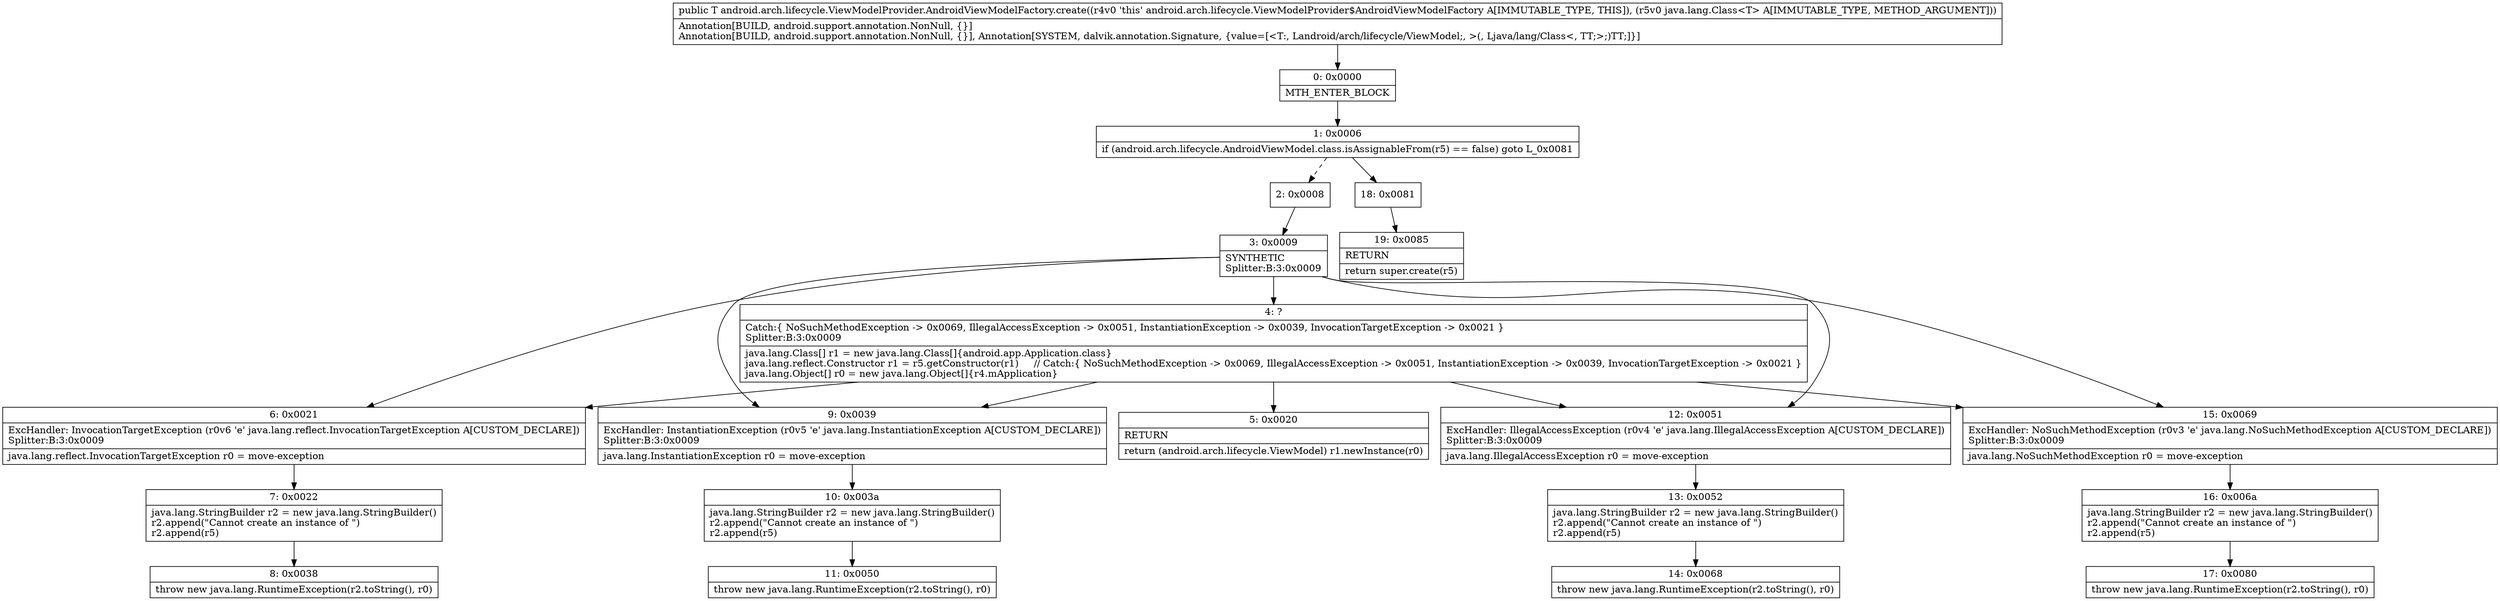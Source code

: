 digraph "CFG forandroid.arch.lifecycle.ViewModelProvider.AndroidViewModelFactory.create(Ljava\/lang\/Class;)Landroid\/arch\/lifecycle\/ViewModel;" {
Node_0 [shape=record,label="{0\:\ 0x0000|MTH_ENTER_BLOCK\l}"];
Node_1 [shape=record,label="{1\:\ 0x0006|if (android.arch.lifecycle.AndroidViewModel.class.isAssignableFrom(r5) == false) goto L_0x0081\l}"];
Node_2 [shape=record,label="{2\:\ 0x0008}"];
Node_3 [shape=record,label="{3\:\ 0x0009|SYNTHETIC\lSplitter:B:3:0x0009\l}"];
Node_4 [shape=record,label="{4\:\ ?|Catch:\{ NoSuchMethodException \-\> 0x0069, IllegalAccessException \-\> 0x0051, InstantiationException \-\> 0x0039, InvocationTargetException \-\> 0x0021 \}\lSplitter:B:3:0x0009\l|java.lang.Class[] r1 = new java.lang.Class[]\{android.app.Application.class\}\ljava.lang.reflect.Constructor r1 = r5.getConstructor(r1)     \/\/ Catch:\{ NoSuchMethodException \-\> 0x0069, IllegalAccessException \-\> 0x0051, InstantiationException \-\> 0x0039, InvocationTargetException \-\> 0x0021 \}\ljava.lang.Object[] r0 = new java.lang.Object[]\{r4.mApplication\}\l}"];
Node_5 [shape=record,label="{5\:\ 0x0020|RETURN\l|return (android.arch.lifecycle.ViewModel) r1.newInstance(r0)\l}"];
Node_6 [shape=record,label="{6\:\ 0x0021|ExcHandler: InvocationTargetException (r0v6 'e' java.lang.reflect.InvocationTargetException A[CUSTOM_DECLARE])\lSplitter:B:3:0x0009\l|java.lang.reflect.InvocationTargetException r0 = move\-exception\l}"];
Node_7 [shape=record,label="{7\:\ 0x0022|java.lang.StringBuilder r2 = new java.lang.StringBuilder()\lr2.append(\"Cannot create an instance of \")\lr2.append(r5)\l}"];
Node_8 [shape=record,label="{8\:\ 0x0038|throw new java.lang.RuntimeException(r2.toString(), r0)\l}"];
Node_9 [shape=record,label="{9\:\ 0x0039|ExcHandler: InstantiationException (r0v5 'e' java.lang.InstantiationException A[CUSTOM_DECLARE])\lSplitter:B:3:0x0009\l|java.lang.InstantiationException r0 = move\-exception\l}"];
Node_10 [shape=record,label="{10\:\ 0x003a|java.lang.StringBuilder r2 = new java.lang.StringBuilder()\lr2.append(\"Cannot create an instance of \")\lr2.append(r5)\l}"];
Node_11 [shape=record,label="{11\:\ 0x0050|throw new java.lang.RuntimeException(r2.toString(), r0)\l}"];
Node_12 [shape=record,label="{12\:\ 0x0051|ExcHandler: IllegalAccessException (r0v4 'e' java.lang.IllegalAccessException A[CUSTOM_DECLARE])\lSplitter:B:3:0x0009\l|java.lang.IllegalAccessException r0 = move\-exception\l}"];
Node_13 [shape=record,label="{13\:\ 0x0052|java.lang.StringBuilder r2 = new java.lang.StringBuilder()\lr2.append(\"Cannot create an instance of \")\lr2.append(r5)\l}"];
Node_14 [shape=record,label="{14\:\ 0x0068|throw new java.lang.RuntimeException(r2.toString(), r0)\l}"];
Node_15 [shape=record,label="{15\:\ 0x0069|ExcHandler: NoSuchMethodException (r0v3 'e' java.lang.NoSuchMethodException A[CUSTOM_DECLARE])\lSplitter:B:3:0x0009\l|java.lang.NoSuchMethodException r0 = move\-exception\l}"];
Node_16 [shape=record,label="{16\:\ 0x006a|java.lang.StringBuilder r2 = new java.lang.StringBuilder()\lr2.append(\"Cannot create an instance of \")\lr2.append(r5)\l}"];
Node_17 [shape=record,label="{17\:\ 0x0080|throw new java.lang.RuntimeException(r2.toString(), r0)\l}"];
Node_18 [shape=record,label="{18\:\ 0x0081}"];
Node_19 [shape=record,label="{19\:\ 0x0085|RETURN\l|return super.create(r5)\l}"];
MethodNode[shape=record,label="{public T android.arch.lifecycle.ViewModelProvider.AndroidViewModelFactory.create((r4v0 'this' android.arch.lifecycle.ViewModelProvider$AndroidViewModelFactory A[IMMUTABLE_TYPE, THIS]), (r5v0 java.lang.Class\<T\> A[IMMUTABLE_TYPE, METHOD_ARGUMENT]))  | Annotation[BUILD, android.support.annotation.NonNull, \{\}]\lAnnotation[BUILD, android.support.annotation.NonNull, \{\}], Annotation[SYSTEM, dalvik.annotation.Signature, \{value=[\<T:, Landroid\/arch\/lifecycle\/ViewModel;, \>(, Ljava\/lang\/Class\<, TT;\>;)TT;]\}]\l}"];
MethodNode -> Node_0;
Node_0 -> Node_1;
Node_1 -> Node_2[style=dashed];
Node_1 -> Node_18;
Node_2 -> Node_3;
Node_3 -> Node_4;
Node_3 -> Node_15;
Node_3 -> Node_12;
Node_3 -> Node_9;
Node_3 -> Node_6;
Node_4 -> Node_5;
Node_4 -> Node_15;
Node_4 -> Node_12;
Node_4 -> Node_9;
Node_4 -> Node_6;
Node_6 -> Node_7;
Node_7 -> Node_8;
Node_9 -> Node_10;
Node_10 -> Node_11;
Node_12 -> Node_13;
Node_13 -> Node_14;
Node_15 -> Node_16;
Node_16 -> Node_17;
Node_18 -> Node_19;
}

